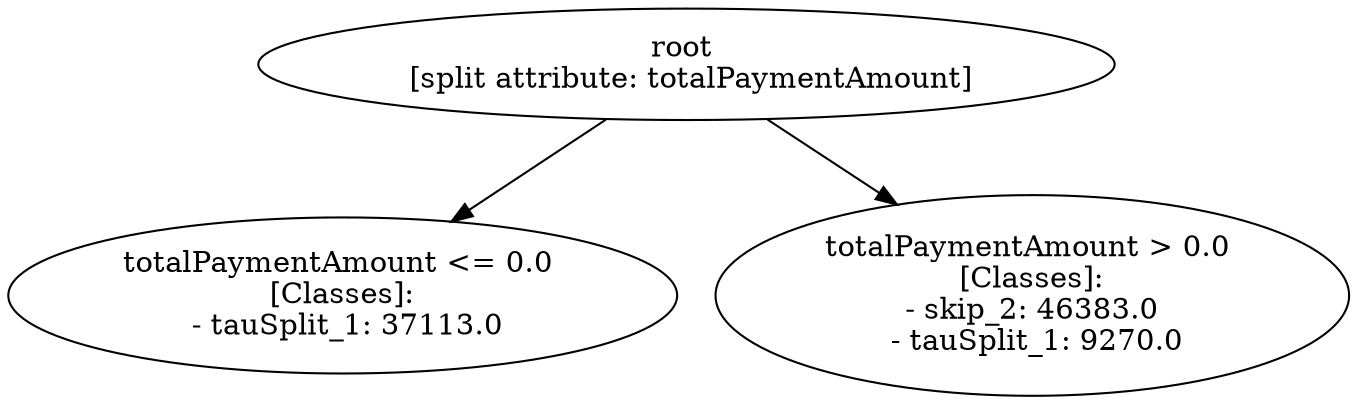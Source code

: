 // Road_Traffic_Fine_Management_Process-p_2-1
digraph "Road_Traffic_Fine_Management_Process-p_2-1" {
	"227018ff-a50b-4355-b19b-829360dbe7b7" [label="root 
 [split attribute: totalPaymentAmount]"]
	"bb4c5a3d-f93f-4c07-bf98-b08dee8da6cd" [label="totalPaymentAmount <= 0.0 
 [Classes]: 
 - tauSplit_1: 37113.0"]
	"227018ff-a50b-4355-b19b-829360dbe7b7" -> "bb4c5a3d-f93f-4c07-bf98-b08dee8da6cd"
	"af7d6d5d-b3f9-42c1-9eb6-cf01a6c77c51" [label="totalPaymentAmount > 0.0 
 [Classes]: 
 - skip_2: 46383.0 
 - tauSplit_1: 9270.0"]
	"227018ff-a50b-4355-b19b-829360dbe7b7" -> "af7d6d5d-b3f9-42c1-9eb6-cf01a6c77c51"
}
